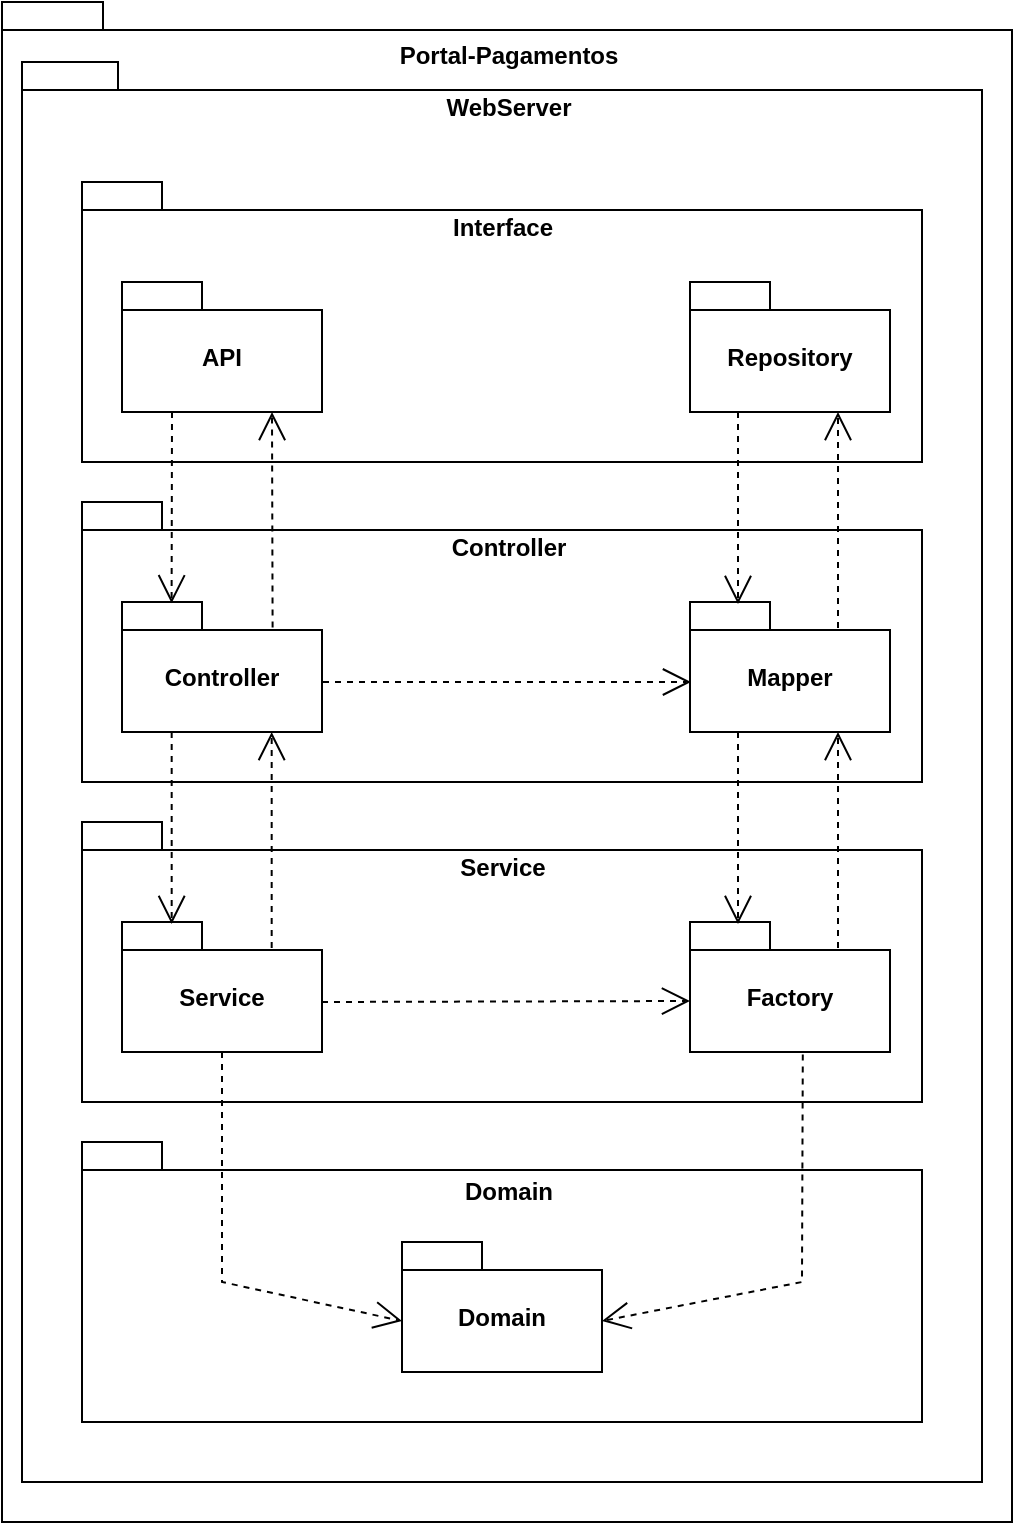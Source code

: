 <mxfile version="26.2.14">
  <diagram name="Página-1" id="0lMDu_NgT2sa5GZt6NKO">
    <mxGraphModel dx="1511" dy="883" grid="1" gridSize="10" guides="1" tooltips="1" connect="1" arrows="1" fold="1" page="1" pageScale="1" pageWidth="827" pageHeight="1169" math="0" shadow="0">
      <root>
        <mxCell id="0" />
        <mxCell id="1" parent="0" />
        <mxCell id="VoxpSTxa0Td4lm3N55Ew-1" value="" style="shape=folder;fontStyle=1;spacingTop=10;tabWidth=40;tabHeight=14;tabPosition=left;html=1;whiteSpace=wrap;" parent="1" vertex="1">
          <mxGeometry x="60" y="80" width="505" height="760" as="geometry" />
        </mxCell>
        <mxCell id="r7I5Y4Q_3ATri8Q4CC5I-1" value="" style="shape=folder;fontStyle=1;spacingTop=10;tabWidth=40;tabHeight=14;tabPosition=left;html=1;whiteSpace=wrap;" parent="1" vertex="1">
          <mxGeometry x="70" y="110" width="480" height="710" as="geometry" />
        </mxCell>
        <mxCell id="VoxpSTxa0Td4lm3N55Ew-6" value="Portal-Pagamentos" style="text;align=center;fontStyle=1;verticalAlign=middle;spacingLeft=3;spacingRight=3;strokeColor=none;rotatable=0;points=[[0,0.5],[1,0.5]];portConstraint=eastwest;html=1;" parent="1" vertex="1">
          <mxGeometry x="272.5" y="94" width="80" height="26" as="geometry" />
        </mxCell>
        <mxCell id="VoxpSTxa0Td4lm3N55Ew-3" value="" style="shape=folder;fontStyle=1;spacingTop=10;tabWidth=40;tabHeight=14;tabPosition=left;html=1;whiteSpace=wrap;" parent="1" vertex="1">
          <mxGeometry x="100" y="170" width="420" height="140" as="geometry" />
        </mxCell>
        <mxCell id="r7I5Y4Q_3ATri8Q4CC5I-2" value="WebServer" style="text;align=center;fontStyle=1;verticalAlign=middle;spacingLeft=3;spacingRight=3;strokeColor=none;rotatable=0;points=[[0,0.5],[1,0.5]];portConstraint=eastwest;html=1;" parent="1" vertex="1">
          <mxGeometry x="272.5" y="120" width="80" height="26" as="geometry" />
        </mxCell>
        <mxCell id="0aCJ0kU_tg2QngoIXiXY-2" value="API" style="shape=folder;fontStyle=1;spacingTop=10;tabWidth=40;tabHeight=14;tabPosition=left;html=1;whiteSpace=wrap;" vertex="1" parent="1">
          <mxGeometry x="120" y="220" width="100" height="65" as="geometry" />
        </mxCell>
        <mxCell id="0aCJ0kU_tg2QngoIXiXY-4" value="Repository" style="shape=folder;fontStyle=1;spacingTop=10;tabWidth=40;tabHeight=14;tabPosition=left;html=1;whiteSpace=wrap;" vertex="1" parent="1">
          <mxGeometry x="404" y="220" width="100" height="65" as="geometry" />
        </mxCell>
        <mxCell id="0aCJ0kU_tg2QngoIXiXY-5" value="" style="shape=folder;fontStyle=1;spacingTop=10;tabWidth=40;tabHeight=14;tabPosition=left;html=1;whiteSpace=wrap;" vertex="1" parent="1">
          <mxGeometry x="100" y="330" width="420" height="140" as="geometry" />
        </mxCell>
        <mxCell id="0aCJ0kU_tg2QngoIXiXY-6" value="" style="shape=folder;fontStyle=1;spacingTop=10;tabWidth=40;tabHeight=14;tabPosition=left;html=1;whiteSpace=wrap;" vertex="1" parent="1">
          <mxGeometry x="100" y="490" width="420" height="140" as="geometry" />
        </mxCell>
        <mxCell id="0aCJ0kU_tg2QngoIXiXY-7" value="" style="shape=folder;fontStyle=1;spacingTop=10;tabWidth=40;tabHeight=14;tabPosition=left;html=1;whiteSpace=wrap;" vertex="1" parent="1">
          <mxGeometry x="100" y="650" width="420" height="140" as="geometry" />
        </mxCell>
        <mxCell id="0aCJ0kU_tg2QngoIXiXY-8" value="Controller" style="shape=folder;fontStyle=1;spacingTop=10;tabWidth=40;tabHeight=14;tabPosition=left;html=1;whiteSpace=wrap;" vertex="1" parent="1">
          <mxGeometry x="120" y="380" width="100" height="65" as="geometry" />
        </mxCell>
        <mxCell id="0aCJ0kU_tg2QngoIXiXY-9" value="Mapper" style="shape=folder;fontStyle=1;spacingTop=10;tabWidth=40;tabHeight=14;tabPosition=left;html=1;whiteSpace=wrap;" vertex="1" parent="1">
          <mxGeometry x="404" y="380" width="100" height="65" as="geometry" />
        </mxCell>
        <mxCell id="0aCJ0kU_tg2QngoIXiXY-10" value="Service" style="shape=folder;fontStyle=1;spacingTop=10;tabWidth=40;tabHeight=14;tabPosition=left;html=1;whiteSpace=wrap;" vertex="1" parent="1">
          <mxGeometry x="120" y="540" width="100" height="65" as="geometry" />
        </mxCell>
        <mxCell id="0aCJ0kU_tg2QngoIXiXY-11" value="Factory" style="shape=folder;fontStyle=1;spacingTop=10;tabWidth=40;tabHeight=14;tabPosition=left;html=1;whiteSpace=wrap;" vertex="1" parent="1">
          <mxGeometry x="404" y="540" width="100" height="65" as="geometry" />
        </mxCell>
        <mxCell id="0aCJ0kU_tg2QngoIXiXY-12" value="Domain" style="shape=folder;fontStyle=1;spacingTop=10;tabWidth=40;tabHeight=14;tabPosition=left;html=1;whiteSpace=wrap;" vertex="1" parent="1">
          <mxGeometry x="260" y="700" width="100" height="65" as="geometry" />
        </mxCell>
        <mxCell id="0aCJ0kU_tg2QngoIXiXY-13" value="" style="endArrow=open;endSize=12;dashed=1;html=1;rounded=0;exitX=0.25;exitY=1;exitDx=0;exitDy=0;exitPerimeter=0;entryX=0.248;entryY=0.01;entryDx=0;entryDy=0;entryPerimeter=0;" edge="1" parent="1" source="0aCJ0kU_tg2QngoIXiXY-2" target="0aCJ0kU_tg2QngoIXiXY-8">
          <mxGeometry width="160" relative="1" as="geometry">
            <mxPoint x="170" y="330" as="sourcePoint" />
            <mxPoint x="330" y="330" as="targetPoint" />
          </mxGeometry>
        </mxCell>
        <mxCell id="0aCJ0kU_tg2QngoIXiXY-15" value="" style="endArrow=open;endSize=12;dashed=1;html=1;rounded=0;entryX=0.75;entryY=1;entryDx=0;entryDy=0;entryPerimeter=0;exitX=0.753;exitY=0.196;exitDx=0;exitDy=0;exitPerimeter=0;" edge="1" parent="1" source="0aCJ0kU_tg2QngoIXiXY-8" target="0aCJ0kU_tg2QngoIXiXY-2">
          <mxGeometry width="160" relative="1" as="geometry">
            <mxPoint x="200" y="380" as="sourcePoint" />
            <mxPoint x="360" y="380" as="targetPoint" />
          </mxGeometry>
        </mxCell>
        <mxCell id="0aCJ0kU_tg2QngoIXiXY-16" value="" style="endArrow=open;endSize=12;dashed=1;html=1;rounded=0;exitX=0.25;exitY=1;exitDx=0;exitDy=0;exitPerimeter=0;entryX=0.248;entryY=0.01;entryDx=0;entryDy=0;entryPerimeter=0;" edge="1" parent="1">
          <mxGeometry width="160" relative="1" as="geometry">
            <mxPoint x="428" y="285" as="sourcePoint" />
            <mxPoint x="428" y="381" as="targetPoint" />
          </mxGeometry>
        </mxCell>
        <mxCell id="0aCJ0kU_tg2QngoIXiXY-17" value="" style="endArrow=open;endSize=12;dashed=1;html=1;rounded=0;entryX=0.75;entryY=1;entryDx=0;entryDy=0;entryPerimeter=0;exitX=0.753;exitY=0.196;exitDx=0;exitDy=0;exitPerimeter=0;" edge="1" parent="1">
          <mxGeometry width="160" relative="1" as="geometry">
            <mxPoint x="478" y="393" as="sourcePoint" />
            <mxPoint x="478" y="285" as="targetPoint" />
          </mxGeometry>
        </mxCell>
        <mxCell id="0aCJ0kU_tg2QngoIXiXY-18" value="" style="endArrow=open;endSize=12;dashed=1;html=1;rounded=0;exitX=0.25;exitY=1;exitDx=0;exitDy=0;exitPerimeter=0;entryX=0.248;entryY=0.01;entryDx=0;entryDy=0;entryPerimeter=0;" edge="1" parent="1">
          <mxGeometry width="160" relative="1" as="geometry">
            <mxPoint x="428" y="445" as="sourcePoint" />
            <mxPoint x="428" y="541" as="targetPoint" />
          </mxGeometry>
        </mxCell>
        <mxCell id="0aCJ0kU_tg2QngoIXiXY-19" value="" style="endArrow=open;endSize=12;dashed=1;html=1;rounded=0;entryX=0.75;entryY=1;entryDx=0;entryDy=0;entryPerimeter=0;exitX=0.753;exitY=0.196;exitDx=0;exitDy=0;exitPerimeter=0;" edge="1" parent="1">
          <mxGeometry width="160" relative="1" as="geometry">
            <mxPoint x="478" y="553" as="sourcePoint" />
            <mxPoint x="478" y="445" as="targetPoint" />
          </mxGeometry>
        </mxCell>
        <mxCell id="0aCJ0kU_tg2QngoIXiXY-20" value="" style="endArrow=open;endSize=12;dashed=1;html=1;rounded=0;exitX=0.25;exitY=1;exitDx=0;exitDy=0;exitPerimeter=0;entryX=0.248;entryY=0.01;entryDx=0;entryDy=0;entryPerimeter=0;" edge="1" parent="1">
          <mxGeometry width="160" relative="1" as="geometry">
            <mxPoint x="144.84" y="445" as="sourcePoint" />
            <mxPoint x="144.84" y="541" as="targetPoint" />
          </mxGeometry>
        </mxCell>
        <mxCell id="0aCJ0kU_tg2QngoIXiXY-21" value="" style="endArrow=open;endSize=12;dashed=1;html=1;rounded=0;entryX=0.75;entryY=1;entryDx=0;entryDy=0;entryPerimeter=0;exitX=0.753;exitY=0.196;exitDx=0;exitDy=0;exitPerimeter=0;" edge="1" parent="1">
          <mxGeometry width="160" relative="1" as="geometry">
            <mxPoint x="194.84" y="553" as="sourcePoint" />
            <mxPoint x="194.84" y="445" as="targetPoint" />
          </mxGeometry>
        </mxCell>
        <mxCell id="0aCJ0kU_tg2QngoIXiXY-23" value="" style="endArrow=open;endSize=12;dashed=1;html=1;rounded=0;entryX=0;entryY=0;entryDx=0;entryDy=39.5;entryPerimeter=0;exitX=0.5;exitY=1;exitDx=0;exitDy=0;exitPerimeter=0;" edge="1" parent="1" source="0aCJ0kU_tg2QngoIXiXY-10" target="0aCJ0kU_tg2QngoIXiXY-12">
          <mxGeometry width="160" relative="1" as="geometry">
            <mxPoint x="110" y="690" as="sourcePoint" />
            <mxPoint x="270" y="690" as="targetPoint" />
            <Array as="points">
              <mxPoint x="170" y="720" />
            </Array>
          </mxGeometry>
        </mxCell>
        <mxCell id="0aCJ0kU_tg2QngoIXiXY-24" value="" style="endArrow=open;endSize=12;dashed=1;html=1;rounded=0;exitX=0.564;exitY=1.02;exitDx=0;exitDy=0;exitPerimeter=0;entryX=0;entryY=0;entryDx=100;entryDy=39.5;entryPerimeter=0;" edge="1" parent="1" source="0aCJ0kU_tg2QngoIXiXY-11" target="0aCJ0kU_tg2QngoIXiXY-12">
          <mxGeometry width="160" relative="1" as="geometry">
            <mxPoint x="460" y="640" as="sourcePoint" />
            <mxPoint x="400" y="739.5" as="targetPoint" />
            <Array as="points">
              <mxPoint x="460" y="720" />
            </Array>
          </mxGeometry>
        </mxCell>
        <mxCell id="0aCJ0kU_tg2QngoIXiXY-25" value="Interface" style="text;align=center;fontStyle=1;verticalAlign=middle;spacingLeft=3;spacingRight=3;strokeColor=none;rotatable=0;points=[[0,0.5],[1,0.5]];portConstraint=eastwest;html=1;" vertex="1" parent="1">
          <mxGeometry x="270" y="180" width="80" height="26" as="geometry" />
        </mxCell>
        <mxCell id="0aCJ0kU_tg2QngoIXiXY-26" value="Controller" style="text;align=center;fontStyle=1;verticalAlign=middle;spacingLeft=3;spacingRight=3;strokeColor=none;rotatable=0;points=[[0,0.5],[1,0.5]];portConstraint=eastwest;html=1;" vertex="1" parent="1">
          <mxGeometry x="272.5" y="340" width="80" height="26" as="geometry" />
        </mxCell>
        <mxCell id="0aCJ0kU_tg2QngoIXiXY-27" value="Service" style="text;align=center;fontStyle=1;verticalAlign=middle;spacingLeft=3;spacingRight=3;strokeColor=none;rotatable=0;points=[[0,0.5],[1,0.5]];portConstraint=eastwest;html=1;" vertex="1" parent="1">
          <mxGeometry x="270" y="500" width="80" height="26" as="geometry" />
        </mxCell>
        <mxCell id="0aCJ0kU_tg2QngoIXiXY-28" value="Domain" style="text;align=center;fontStyle=1;verticalAlign=middle;spacingLeft=3;spacingRight=3;strokeColor=none;rotatable=0;points=[[0,0.5],[1,0.5]];portConstraint=eastwest;html=1;" vertex="1" parent="1">
          <mxGeometry x="272.5" y="661.5" width="80" height="26" as="geometry" />
        </mxCell>
        <mxCell id="0aCJ0kU_tg2QngoIXiXY-29" value="" style="endArrow=open;endSize=12;dashed=1;html=1;rounded=0;entryX=0;entryY=0;entryDx=0;entryDy=39.5;entryPerimeter=0;" edge="1" parent="1" target="0aCJ0kU_tg2QngoIXiXY-11">
          <mxGeometry width="160" relative="1" as="geometry">
            <mxPoint x="220" y="580" as="sourcePoint" />
            <mxPoint x="380" y="580" as="targetPoint" />
          </mxGeometry>
        </mxCell>
        <mxCell id="0aCJ0kU_tg2QngoIXiXY-30" value="" style="endArrow=open;endSize=12;dashed=1;html=1;rounded=0;entryX=0;entryY=0;entryDx=0;entryDy=39.5;entryPerimeter=0;" edge="1" parent="1">
          <mxGeometry width="160" relative="1" as="geometry">
            <mxPoint x="220.5" y="420" as="sourcePoint" />
            <mxPoint x="404.5" y="420" as="targetPoint" />
          </mxGeometry>
        </mxCell>
      </root>
    </mxGraphModel>
  </diagram>
</mxfile>
